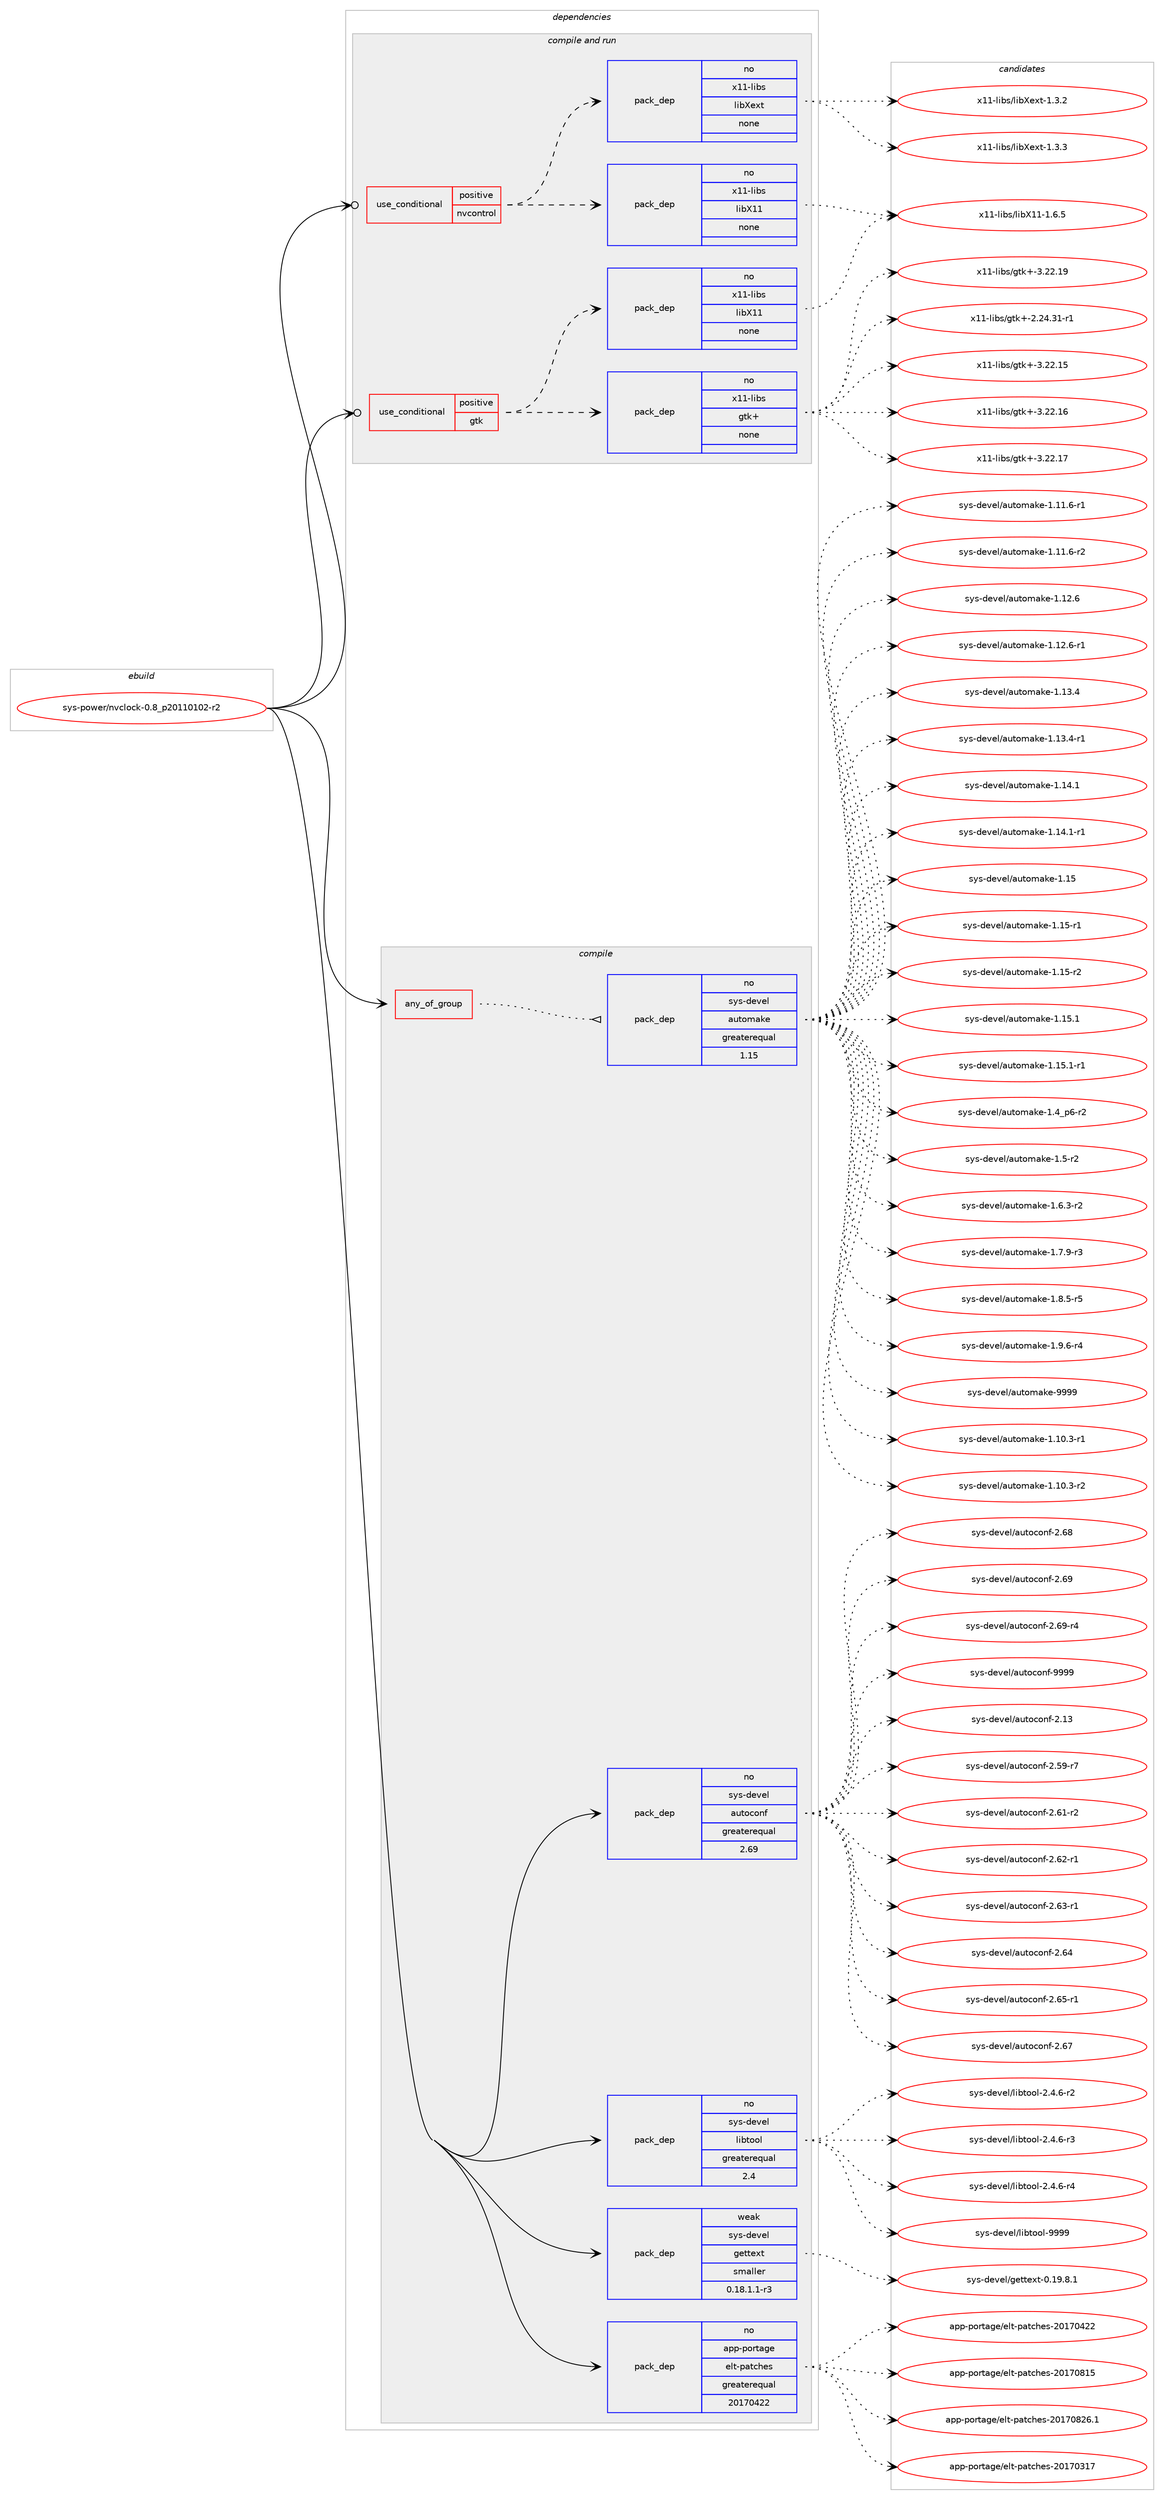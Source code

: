 digraph prolog {

# *************
# Graph options
# *************

newrank=true;
concentrate=true;
compound=true;
graph [rankdir=LR,fontname=Helvetica,fontsize=10,ranksep=1.5];#, ranksep=2.5, nodesep=0.2];
edge  [arrowhead=vee];
node  [fontname=Helvetica,fontsize=10];

# **********
# The ebuild
# **********

subgraph cluster_leftcol {
color=gray;
rank=same;
label=<<i>ebuild</i>>;
id [label="sys-power/nvclock-0.8_p20110102-r2", color=red, width=4, href="../sys-power/nvclock-0.8_p20110102-r2.svg"];
}

# ****************
# The dependencies
# ****************

subgraph cluster_midcol {
color=gray;
label=<<i>dependencies</i>>;
subgraph cluster_compile {
fillcolor="#eeeeee";
style=filled;
label=<<i>compile</i>>;
subgraph any8472 {
dependency496117 [label=<<TABLE BORDER="0" CELLBORDER="1" CELLSPACING="0" CELLPADDING="4"><TR><TD CELLPADDING="10">any_of_group</TD></TR></TABLE>>, shape=none, color=red];subgraph pack368705 {
dependency496118 [label=<<TABLE BORDER="0" CELLBORDER="1" CELLSPACING="0" CELLPADDING="4" WIDTH="220"><TR><TD ROWSPAN="6" CELLPADDING="30">pack_dep</TD></TR><TR><TD WIDTH="110">no</TD></TR><TR><TD>sys-devel</TD></TR><TR><TD>automake</TD></TR><TR><TD>greaterequal</TD></TR><TR><TD>1.15</TD></TR></TABLE>>, shape=none, color=blue];
}
dependency496117:e -> dependency496118:w [weight=20,style="dotted",arrowhead="oinv"];
}
id:e -> dependency496117:w [weight=20,style="solid",arrowhead="vee"];
subgraph pack368706 {
dependency496119 [label=<<TABLE BORDER="0" CELLBORDER="1" CELLSPACING="0" CELLPADDING="4" WIDTH="220"><TR><TD ROWSPAN="6" CELLPADDING="30">pack_dep</TD></TR><TR><TD WIDTH="110">no</TD></TR><TR><TD>app-portage</TD></TR><TR><TD>elt-patches</TD></TR><TR><TD>greaterequal</TD></TR><TR><TD>20170422</TD></TR></TABLE>>, shape=none, color=blue];
}
id:e -> dependency496119:w [weight=20,style="solid",arrowhead="vee"];
subgraph pack368707 {
dependency496120 [label=<<TABLE BORDER="0" CELLBORDER="1" CELLSPACING="0" CELLPADDING="4" WIDTH="220"><TR><TD ROWSPAN="6" CELLPADDING="30">pack_dep</TD></TR><TR><TD WIDTH="110">no</TD></TR><TR><TD>sys-devel</TD></TR><TR><TD>autoconf</TD></TR><TR><TD>greaterequal</TD></TR><TR><TD>2.69</TD></TR></TABLE>>, shape=none, color=blue];
}
id:e -> dependency496120:w [weight=20,style="solid",arrowhead="vee"];
subgraph pack368708 {
dependency496121 [label=<<TABLE BORDER="0" CELLBORDER="1" CELLSPACING="0" CELLPADDING="4" WIDTH="220"><TR><TD ROWSPAN="6" CELLPADDING="30">pack_dep</TD></TR><TR><TD WIDTH="110">no</TD></TR><TR><TD>sys-devel</TD></TR><TR><TD>libtool</TD></TR><TR><TD>greaterequal</TD></TR><TR><TD>2.4</TD></TR></TABLE>>, shape=none, color=blue];
}
id:e -> dependency496121:w [weight=20,style="solid",arrowhead="vee"];
subgraph pack368709 {
dependency496122 [label=<<TABLE BORDER="0" CELLBORDER="1" CELLSPACING="0" CELLPADDING="4" WIDTH="220"><TR><TD ROWSPAN="6" CELLPADDING="30">pack_dep</TD></TR><TR><TD WIDTH="110">weak</TD></TR><TR><TD>sys-devel</TD></TR><TR><TD>gettext</TD></TR><TR><TD>smaller</TD></TR><TR><TD>0.18.1.1-r3</TD></TR></TABLE>>, shape=none, color=blue];
}
id:e -> dependency496122:w [weight=20,style="solid",arrowhead="vee"];
}
subgraph cluster_compileandrun {
fillcolor="#eeeeee";
style=filled;
label=<<i>compile and run</i>>;
subgraph cond118615 {
dependency496123 [label=<<TABLE BORDER="0" CELLBORDER="1" CELLSPACING="0" CELLPADDING="4"><TR><TD ROWSPAN="3" CELLPADDING="10">use_conditional</TD></TR><TR><TD>positive</TD></TR><TR><TD>gtk</TD></TR></TABLE>>, shape=none, color=red];
subgraph pack368710 {
dependency496124 [label=<<TABLE BORDER="0" CELLBORDER="1" CELLSPACING="0" CELLPADDING="4" WIDTH="220"><TR><TD ROWSPAN="6" CELLPADDING="30">pack_dep</TD></TR><TR><TD WIDTH="110">no</TD></TR><TR><TD>x11-libs</TD></TR><TR><TD>gtk+</TD></TR><TR><TD>none</TD></TR><TR><TD></TD></TR></TABLE>>, shape=none, color=blue];
}
dependency496123:e -> dependency496124:w [weight=20,style="dashed",arrowhead="vee"];
subgraph pack368711 {
dependency496125 [label=<<TABLE BORDER="0" CELLBORDER="1" CELLSPACING="0" CELLPADDING="4" WIDTH="220"><TR><TD ROWSPAN="6" CELLPADDING="30">pack_dep</TD></TR><TR><TD WIDTH="110">no</TD></TR><TR><TD>x11-libs</TD></TR><TR><TD>libX11</TD></TR><TR><TD>none</TD></TR><TR><TD></TD></TR></TABLE>>, shape=none, color=blue];
}
dependency496123:e -> dependency496125:w [weight=20,style="dashed",arrowhead="vee"];
}
id:e -> dependency496123:w [weight=20,style="solid",arrowhead="odotvee"];
subgraph cond118616 {
dependency496126 [label=<<TABLE BORDER="0" CELLBORDER="1" CELLSPACING="0" CELLPADDING="4"><TR><TD ROWSPAN="3" CELLPADDING="10">use_conditional</TD></TR><TR><TD>positive</TD></TR><TR><TD>nvcontrol</TD></TR></TABLE>>, shape=none, color=red];
subgraph pack368712 {
dependency496127 [label=<<TABLE BORDER="0" CELLBORDER="1" CELLSPACING="0" CELLPADDING="4" WIDTH="220"><TR><TD ROWSPAN="6" CELLPADDING="30">pack_dep</TD></TR><TR><TD WIDTH="110">no</TD></TR><TR><TD>x11-libs</TD></TR><TR><TD>libX11</TD></TR><TR><TD>none</TD></TR><TR><TD></TD></TR></TABLE>>, shape=none, color=blue];
}
dependency496126:e -> dependency496127:w [weight=20,style="dashed",arrowhead="vee"];
subgraph pack368713 {
dependency496128 [label=<<TABLE BORDER="0" CELLBORDER="1" CELLSPACING="0" CELLPADDING="4" WIDTH="220"><TR><TD ROWSPAN="6" CELLPADDING="30">pack_dep</TD></TR><TR><TD WIDTH="110">no</TD></TR><TR><TD>x11-libs</TD></TR><TR><TD>libXext</TD></TR><TR><TD>none</TD></TR><TR><TD></TD></TR></TABLE>>, shape=none, color=blue];
}
dependency496126:e -> dependency496128:w [weight=20,style="dashed",arrowhead="vee"];
}
id:e -> dependency496126:w [weight=20,style="solid",arrowhead="odotvee"];
}
subgraph cluster_run {
fillcolor="#eeeeee";
style=filled;
label=<<i>run</i>>;
}
}

# **************
# The candidates
# **************

subgraph cluster_choices {
rank=same;
color=gray;
label=<<i>candidates</i>>;

subgraph choice368705 {
color=black;
nodesep=1;
choice11512111545100101118101108479711711611110997107101454946494846514511449 [label="sys-devel/automake-1.10.3-r1", color=red, width=4,href="../sys-devel/automake-1.10.3-r1.svg"];
choice11512111545100101118101108479711711611110997107101454946494846514511450 [label="sys-devel/automake-1.10.3-r2", color=red, width=4,href="../sys-devel/automake-1.10.3-r2.svg"];
choice11512111545100101118101108479711711611110997107101454946494946544511449 [label="sys-devel/automake-1.11.6-r1", color=red, width=4,href="../sys-devel/automake-1.11.6-r1.svg"];
choice11512111545100101118101108479711711611110997107101454946494946544511450 [label="sys-devel/automake-1.11.6-r2", color=red, width=4,href="../sys-devel/automake-1.11.6-r2.svg"];
choice1151211154510010111810110847971171161111099710710145494649504654 [label="sys-devel/automake-1.12.6", color=red, width=4,href="../sys-devel/automake-1.12.6.svg"];
choice11512111545100101118101108479711711611110997107101454946495046544511449 [label="sys-devel/automake-1.12.6-r1", color=red, width=4,href="../sys-devel/automake-1.12.6-r1.svg"];
choice1151211154510010111810110847971171161111099710710145494649514652 [label="sys-devel/automake-1.13.4", color=red, width=4,href="../sys-devel/automake-1.13.4.svg"];
choice11512111545100101118101108479711711611110997107101454946495146524511449 [label="sys-devel/automake-1.13.4-r1", color=red, width=4,href="../sys-devel/automake-1.13.4-r1.svg"];
choice1151211154510010111810110847971171161111099710710145494649524649 [label="sys-devel/automake-1.14.1", color=red, width=4,href="../sys-devel/automake-1.14.1.svg"];
choice11512111545100101118101108479711711611110997107101454946495246494511449 [label="sys-devel/automake-1.14.1-r1", color=red, width=4,href="../sys-devel/automake-1.14.1-r1.svg"];
choice115121115451001011181011084797117116111109971071014549464953 [label="sys-devel/automake-1.15", color=red, width=4,href="../sys-devel/automake-1.15.svg"];
choice1151211154510010111810110847971171161111099710710145494649534511449 [label="sys-devel/automake-1.15-r1", color=red, width=4,href="../sys-devel/automake-1.15-r1.svg"];
choice1151211154510010111810110847971171161111099710710145494649534511450 [label="sys-devel/automake-1.15-r2", color=red, width=4,href="../sys-devel/automake-1.15-r2.svg"];
choice1151211154510010111810110847971171161111099710710145494649534649 [label="sys-devel/automake-1.15.1", color=red, width=4,href="../sys-devel/automake-1.15.1.svg"];
choice11512111545100101118101108479711711611110997107101454946495346494511449 [label="sys-devel/automake-1.15.1-r1", color=red, width=4,href="../sys-devel/automake-1.15.1-r1.svg"];
choice115121115451001011181011084797117116111109971071014549465295112544511450 [label="sys-devel/automake-1.4_p6-r2", color=red, width=4,href="../sys-devel/automake-1.4_p6-r2.svg"];
choice11512111545100101118101108479711711611110997107101454946534511450 [label="sys-devel/automake-1.5-r2", color=red, width=4,href="../sys-devel/automake-1.5-r2.svg"];
choice115121115451001011181011084797117116111109971071014549465446514511450 [label="sys-devel/automake-1.6.3-r2", color=red, width=4,href="../sys-devel/automake-1.6.3-r2.svg"];
choice115121115451001011181011084797117116111109971071014549465546574511451 [label="sys-devel/automake-1.7.9-r3", color=red, width=4,href="../sys-devel/automake-1.7.9-r3.svg"];
choice115121115451001011181011084797117116111109971071014549465646534511453 [label="sys-devel/automake-1.8.5-r5", color=red, width=4,href="../sys-devel/automake-1.8.5-r5.svg"];
choice115121115451001011181011084797117116111109971071014549465746544511452 [label="sys-devel/automake-1.9.6-r4", color=red, width=4,href="../sys-devel/automake-1.9.6-r4.svg"];
choice115121115451001011181011084797117116111109971071014557575757 [label="sys-devel/automake-9999", color=red, width=4,href="../sys-devel/automake-9999.svg"];
dependency496118:e -> choice11512111545100101118101108479711711611110997107101454946494846514511449:w [style=dotted,weight="100"];
dependency496118:e -> choice11512111545100101118101108479711711611110997107101454946494846514511450:w [style=dotted,weight="100"];
dependency496118:e -> choice11512111545100101118101108479711711611110997107101454946494946544511449:w [style=dotted,weight="100"];
dependency496118:e -> choice11512111545100101118101108479711711611110997107101454946494946544511450:w [style=dotted,weight="100"];
dependency496118:e -> choice1151211154510010111810110847971171161111099710710145494649504654:w [style=dotted,weight="100"];
dependency496118:e -> choice11512111545100101118101108479711711611110997107101454946495046544511449:w [style=dotted,weight="100"];
dependency496118:e -> choice1151211154510010111810110847971171161111099710710145494649514652:w [style=dotted,weight="100"];
dependency496118:e -> choice11512111545100101118101108479711711611110997107101454946495146524511449:w [style=dotted,weight="100"];
dependency496118:e -> choice1151211154510010111810110847971171161111099710710145494649524649:w [style=dotted,weight="100"];
dependency496118:e -> choice11512111545100101118101108479711711611110997107101454946495246494511449:w [style=dotted,weight="100"];
dependency496118:e -> choice115121115451001011181011084797117116111109971071014549464953:w [style=dotted,weight="100"];
dependency496118:e -> choice1151211154510010111810110847971171161111099710710145494649534511449:w [style=dotted,weight="100"];
dependency496118:e -> choice1151211154510010111810110847971171161111099710710145494649534511450:w [style=dotted,weight="100"];
dependency496118:e -> choice1151211154510010111810110847971171161111099710710145494649534649:w [style=dotted,weight="100"];
dependency496118:e -> choice11512111545100101118101108479711711611110997107101454946495346494511449:w [style=dotted,weight="100"];
dependency496118:e -> choice115121115451001011181011084797117116111109971071014549465295112544511450:w [style=dotted,weight="100"];
dependency496118:e -> choice11512111545100101118101108479711711611110997107101454946534511450:w [style=dotted,weight="100"];
dependency496118:e -> choice115121115451001011181011084797117116111109971071014549465446514511450:w [style=dotted,weight="100"];
dependency496118:e -> choice115121115451001011181011084797117116111109971071014549465546574511451:w [style=dotted,weight="100"];
dependency496118:e -> choice115121115451001011181011084797117116111109971071014549465646534511453:w [style=dotted,weight="100"];
dependency496118:e -> choice115121115451001011181011084797117116111109971071014549465746544511452:w [style=dotted,weight="100"];
dependency496118:e -> choice115121115451001011181011084797117116111109971071014557575757:w [style=dotted,weight="100"];
}
subgraph choice368706 {
color=black;
nodesep=1;
choice97112112451121111141169710310147101108116451129711699104101115455048495548514955 [label="app-portage/elt-patches-20170317", color=red, width=4,href="../app-portage/elt-patches-20170317.svg"];
choice97112112451121111141169710310147101108116451129711699104101115455048495548525050 [label="app-portage/elt-patches-20170422", color=red, width=4,href="../app-portage/elt-patches-20170422.svg"];
choice97112112451121111141169710310147101108116451129711699104101115455048495548564953 [label="app-portage/elt-patches-20170815", color=red, width=4,href="../app-portage/elt-patches-20170815.svg"];
choice971121124511211111411697103101471011081164511297116991041011154550484955485650544649 [label="app-portage/elt-patches-20170826.1", color=red, width=4,href="../app-portage/elt-patches-20170826.1.svg"];
dependency496119:e -> choice97112112451121111141169710310147101108116451129711699104101115455048495548514955:w [style=dotted,weight="100"];
dependency496119:e -> choice97112112451121111141169710310147101108116451129711699104101115455048495548525050:w [style=dotted,weight="100"];
dependency496119:e -> choice97112112451121111141169710310147101108116451129711699104101115455048495548564953:w [style=dotted,weight="100"];
dependency496119:e -> choice971121124511211111411697103101471011081164511297116991041011154550484955485650544649:w [style=dotted,weight="100"];
}
subgraph choice368707 {
color=black;
nodesep=1;
choice115121115451001011181011084797117116111991111101024550464951 [label="sys-devel/autoconf-2.13", color=red, width=4,href="../sys-devel/autoconf-2.13.svg"];
choice1151211154510010111810110847971171161119911111010245504653574511455 [label="sys-devel/autoconf-2.59-r7", color=red, width=4,href="../sys-devel/autoconf-2.59-r7.svg"];
choice1151211154510010111810110847971171161119911111010245504654494511450 [label="sys-devel/autoconf-2.61-r2", color=red, width=4,href="../sys-devel/autoconf-2.61-r2.svg"];
choice1151211154510010111810110847971171161119911111010245504654504511449 [label="sys-devel/autoconf-2.62-r1", color=red, width=4,href="../sys-devel/autoconf-2.62-r1.svg"];
choice1151211154510010111810110847971171161119911111010245504654514511449 [label="sys-devel/autoconf-2.63-r1", color=red, width=4,href="../sys-devel/autoconf-2.63-r1.svg"];
choice115121115451001011181011084797117116111991111101024550465452 [label="sys-devel/autoconf-2.64", color=red, width=4,href="../sys-devel/autoconf-2.64.svg"];
choice1151211154510010111810110847971171161119911111010245504654534511449 [label="sys-devel/autoconf-2.65-r1", color=red, width=4,href="../sys-devel/autoconf-2.65-r1.svg"];
choice115121115451001011181011084797117116111991111101024550465455 [label="sys-devel/autoconf-2.67", color=red, width=4,href="../sys-devel/autoconf-2.67.svg"];
choice115121115451001011181011084797117116111991111101024550465456 [label="sys-devel/autoconf-2.68", color=red, width=4,href="../sys-devel/autoconf-2.68.svg"];
choice115121115451001011181011084797117116111991111101024550465457 [label="sys-devel/autoconf-2.69", color=red, width=4,href="../sys-devel/autoconf-2.69.svg"];
choice1151211154510010111810110847971171161119911111010245504654574511452 [label="sys-devel/autoconf-2.69-r4", color=red, width=4,href="../sys-devel/autoconf-2.69-r4.svg"];
choice115121115451001011181011084797117116111991111101024557575757 [label="sys-devel/autoconf-9999", color=red, width=4,href="../sys-devel/autoconf-9999.svg"];
dependency496120:e -> choice115121115451001011181011084797117116111991111101024550464951:w [style=dotted,weight="100"];
dependency496120:e -> choice1151211154510010111810110847971171161119911111010245504653574511455:w [style=dotted,weight="100"];
dependency496120:e -> choice1151211154510010111810110847971171161119911111010245504654494511450:w [style=dotted,weight="100"];
dependency496120:e -> choice1151211154510010111810110847971171161119911111010245504654504511449:w [style=dotted,weight="100"];
dependency496120:e -> choice1151211154510010111810110847971171161119911111010245504654514511449:w [style=dotted,weight="100"];
dependency496120:e -> choice115121115451001011181011084797117116111991111101024550465452:w [style=dotted,weight="100"];
dependency496120:e -> choice1151211154510010111810110847971171161119911111010245504654534511449:w [style=dotted,weight="100"];
dependency496120:e -> choice115121115451001011181011084797117116111991111101024550465455:w [style=dotted,weight="100"];
dependency496120:e -> choice115121115451001011181011084797117116111991111101024550465456:w [style=dotted,weight="100"];
dependency496120:e -> choice115121115451001011181011084797117116111991111101024550465457:w [style=dotted,weight="100"];
dependency496120:e -> choice1151211154510010111810110847971171161119911111010245504654574511452:w [style=dotted,weight="100"];
dependency496120:e -> choice115121115451001011181011084797117116111991111101024557575757:w [style=dotted,weight="100"];
}
subgraph choice368708 {
color=black;
nodesep=1;
choice1151211154510010111810110847108105981161111111084550465246544511450 [label="sys-devel/libtool-2.4.6-r2", color=red, width=4,href="../sys-devel/libtool-2.4.6-r2.svg"];
choice1151211154510010111810110847108105981161111111084550465246544511451 [label="sys-devel/libtool-2.4.6-r3", color=red, width=4,href="../sys-devel/libtool-2.4.6-r3.svg"];
choice1151211154510010111810110847108105981161111111084550465246544511452 [label="sys-devel/libtool-2.4.6-r4", color=red, width=4,href="../sys-devel/libtool-2.4.6-r4.svg"];
choice1151211154510010111810110847108105981161111111084557575757 [label="sys-devel/libtool-9999", color=red, width=4,href="../sys-devel/libtool-9999.svg"];
dependency496121:e -> choice1151211154510010111810110847108105981161111111084550465246544511450:w [style=dotted,weight="100"];
dependency496121:e -> choice1151211154510010111810110847108105981161111111084550465246544511451:w [style=dotted,weight="100"];
dependency496121:e -> choice1151211154510010111810110847108105981161111111084550465246544511452:w [style=dotted,weight="100"];
dependency496121:e -> choice1151211154510010111810110847108105981161111111084557575757:w [style=dotted,weight="100"];
}
subgraph choice368709 {
color=black;
nodesep=1;
choice1151211154510010111810110847103101116116101120116454846495746564649 [label="sys-devel/gettext-0.19.8.1", color=red, width=4,href="../sys-devel/gettext-0.19.8.1.svg"];
dependency496122:e -> choice1151211154510010111810110847103101116116101120116454846495746564649:w [style=dotted,weight="100"];
}
subgraph choice368710 {
color=black;
nodesep=1;
choice12049494510810598115471031161074345504650524651494511449 [label="x11-libs/gtk+-2.24.31-r1", color=red, width=4,href="../x11-libs/gtk+-2.24.31-r1.svg"];
choice1204949451081059811547103116107434551465050464953 [label="x11-libs/gtk+-3.22.15", color=red, width=4,href="../x11-libs/gtk+-3.22.15.svg"];
choice1204949451081059811547103116107434551465050464954 [label="x11-libs/gtk+-3.22.16", color=red, width=4,href="../x11-libs/gtk+-3.22.16.svg"];
choice1204949451081059811547103116107434551465050464955 [label="x11-libs/gtk+-3.22.17", color=red, width=4,href="../x11-libs/gtk+-3.22.17.svg"];
choice1204949451081059811547103116107434551465050464957 [label="x11-libs/gtk+-3.22.19", color=red, width=4,href="../x11-libs/gtk+-3.22.19.svg"];
dependency496124:e -> choice12049494510810598115471031161074345504650524651494511449:w [style=dotted,weight="100"];
dependency496124:e -> choice1204949451081059811547103116107434551465050464953:w [style=dotted,weight="100"];
dependency496124:e -> choice1204949451081059811547103116107434551465050464954:w [style=dotted,weight="100"];
dependency496124:e -> choice1204949451081059811547103116107434551465050464955:w [style=dotted,weight="100"];
dependency496124:e -> choice1204949451081059811547103116107434551465050464957:w [style=dotted,weight="100"];
}
subgraph choice368711 {
color=black;
nodesep=1;
choice120494945108105981154710810598884949454946544653 [label="x11-libs/libX11-1.6.5", color=red, width=4,href="../x11-libs/libX11-1.6.5.svg"];
dependency496125:e -> choice120494945108105981154710810598884949454946544653:w [style=dotted,weight="100"];
}
subgraph choice368712 {
color=black;
nodesep=1;
choice120494945108105981154710810598884949454946544653 [label="x11-libs/libX11-1.6.5", color=red, width=4,href="../x11-libs/libX11-1.6.5.svg"];
dependency496127:e -> choice120494945108105981154710810598884949454946544653:w [style=dotted,weight="100"];
}
subgraph choice368713 {
color=black;
nodesep=1;
choice12049494510810598115471081059888101120116454946514650 [label="x11-libs/libXext-1.3.2", color=red, width=4,href="../x11-libs/libXext-1.3.2.svg"];
choice12049494510810598115471081059888101120116454946514651 [label="x11-libs/libXext-1.3.3", color=red, width=4,href="../x11-libs/libXext-1.3.3.svg"];
dependency496128:e -> choice12049494510810598115471081059888101120116454946514650:w [style=dotted,weight="100"];
dependency496128:e -> choice12049494510810598115471081059888101120116454946514651:w [style=dotted,weight="100"];
}
}

}
